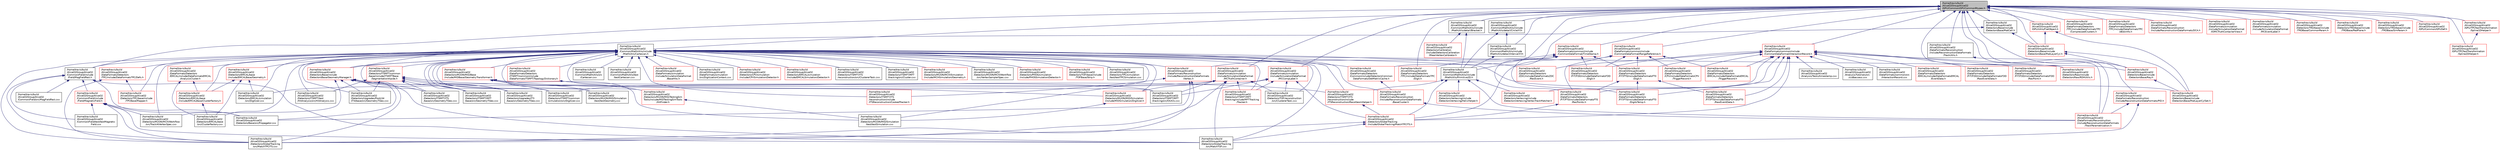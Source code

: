 digraph "/home/travis/build/AliceO2Group/AliceO2/GPU/Common/GPUCommonRtypes.h"
{
 // INTERACTIVE_SVG=YES
  bgcolor="transparent";
  edge [fontname="Helvetica",fontsize="10",labelfontname="Helvetica",labelfontsize="10"];
  node [fontname="Helvetica",fontsize="10",shape=record];
  Node2 [label="/home/travis/build\l/AliceO2Group/AliceO2\l/GPU/Common/GPUCommonRtypes.h",height=0.2,width=0.4,color="black", fillcolor="grey75", style="filled", fontcolor="black"];
  Node2 -> Node3 [dir="back",color="midnightblue",fontsize="10",style="solid",fontname="Helvetica"];
  Node3 [label="/home/travis/build\l/AliceO2Group/AliceO2\l/Common/Field/include\l/Field/MagFieldFast.h",height=0.2,width=0.4,color="black",URL="$da/df4/MagFieldFast_8h.html",tooltip="Definition of the fast magnetic field parametrization MagFieldFast. "];
  Node3 -> Node4 [dir="back",color="midnightblue",fontsize="10",style="solid",fontname="Helvetica"];
  Node4 [label="/home/travis/build\l/AliceO2Group/AliceO2\l/Common/Field/include\l/Field/MagneticField.h",height=0.2,width=0.4,color="red",URL="$db/d4b/MagneticField_8h.html",tooltip="Definition of the MagF class. "];
  Node4 -> Node9 [dir="back",color="midnightblue",fontsize="10",style="solid",fontname="Helvetica"];
  Node9 [label="/home/travis/build\l/AliceO2Group/AliceO2\l/Common/Field/test/testMagnetic\lField.cxx",height=0.2,width=0.4,color="black",URL="$d6/dda/testMagneticField_8cxx.html"];
  Node4 -> Node11 [dir="back",color="midnightblue",fontsize="10",style="solid",fontname="Helvetica"];
  Node11 [label="/home/travis/build\l/AliceO2Group/AliceO2\l/Detectors/Base/src/Propagator.cxx",height=0.2,width=0.4,color="black",URL="$d8/dee/Propagator_8cxx.html"];
  Node4 -> Node13 [dir="back",color="midnightblue",fontsize="10",style="solid",fontname="Helvetica"];
  Node13 [label="/home/travis/build\l/AliceO2Group/AliceO2\l/Detectors/GlobalTracking\l/src/MatchTOF.cxx",height=0.2,width=0.4,color="black",URL="$db/d6a/MatchTOF_8cxx.html"];
  Node4 -> Node14 [dir="back",color="midnightblue",fontsize="10",style="solid",fontname="Helvetica"];
  Node14 [label="/home/travis/build\l/AliceO2Group/AliceO2\l/Detectors/GlobalTracking\l/src/MatchTPCITS.cxx",height=0.2,width=0.4,color="black",URL="$dc/d59/MatchTPCITS_8cxx.html"];
  Node4 -> Node23 [dir="back",color="midnightblue",fontsize="10",style="solid",fontname="Helvetica"];
  Node23 [label="/home/travis/build\l/AliceO2Group/AliceO2\l/Detectors/MUON/MCH/Workflow\l/src/TrackAtVertexSpec.cxx",height=0.2,width=0.4,color="black",URL="$d1/d96/TrackAtVertexSpec_8cxx.html",tooltip="Implementation of a data processor to extrapolate the tracks to the vertex. "];
  Node3 -> Node32 [dir="back",color="midnightblue",fontsize="10",style="solid",fontname="Helvetica"];
  Node32 [label="/home/travis/build\l/AliceO2Group/AliceO2\l/Common/Field/src/MagFieldFast.cxx",height=0.2,width=0.4,color="black",URL="$d7/dd5/MagFieldFast_8cxx.html",tooltip="Implementation of the fast magnetic field parametrization MagFieldFast. "];
  Node3 -> Node9 [dir="back",color="midnightblue",fontsize="10",style="solid",fontname="Helvetica"];
  Node3 -> Node11 [dir="back",color="midnightblue",fontsize="10",style="solid",fontname="Helvetica"];
  Node3 -> Node13 [dir="back",color="midnightblue",fontsize="10",style="solid",fontname="Helvetica"];
  Node3 -> Node14 [dir="back",color="midnightblue",fontsize="10",style="solid",fontname="Helvetica"];
  Node2 -> Node33 [dir="back",color="midnightblue",fontsize="10",style="solid",fontname="Helvetica"];
  Node33 [label="/home/travis/build\l/AliceO2Group/AliceO2\l/Common/MathUtils/include\l/MathUtils/Cartesian.h",height=0.2,width=0.4,color="black",URL="$dc/d73/Cartesian_8h.html"];
  Node33 -> Node3 [dir="back",color="midnightblue",fontsize="10",style="solid",fontname="Helvetica"];
  Node33 -> Node34 [dir="back",color="midnightblue",fontsize="10",style="solid",fontname="Helvetica"];
  Node34 [label="/home/travis/build\l/AliceO2Group/AliceO2\l/Common/MathUtils/src\l/Cartesian.cxx",height=0.2,width=0.4,color="black",URL="$dc/d59/Cartesian_8cxx.html"];
  Node33 -> Node35 [dir="back",color="midnightblue",fontsize="10",style="solid",fontname="Helvetica"];
  Node35 [label="/home/travis/build\l/AliceO2Group/AliceO2\l/Common/MathUtils/test\l/testCartesian.cxx",height=0.2,width=0.4,color="black",URL="$de/d33/testCartesian_8cxx.html"];
  Node33 -> Node36 [dir="back",color="midnightblue",fontsize="10",style="solid",fontname="Helvetica"];
  Node36 [label="/home/travis/build\l/AliceO2Group/AliceO2\l/DataFormats/Detectors\l/Common/include/DetectorsCommon\lDataFormats/DetMatrixCache.h",height=0.2,width=0.4,color="red",URL="$d4/d20/DetMatrixCache_8h.html"];
  Node36 -> Node38 [dir="back",color="midnightblue",fontsize="10",style="solid",fontname="Helvetica"];
  Node38 [label="/home/travis/build\l/AliceO2Group/AliceO2\l/DataFormats/Reconstruction\l/include/ReconstructionDataFormats\l/BaseCluster.h",height=0.2,width=0.4,color="red",URL="$d4/de2/BaseCluster_8h.html"];
  Node38 -> Node81 [dir="back",color="midnightblue",fontsize="10",style="solid",fontname="Helvetica"];
  Node81 [label="/home/travis/build\l/AliceO2Group/AliceO2\l/DataFormats/Reconstruction\l/include/ReconstructionDataFormats\l/TrackParametrization.h",height=0.2,width=0.4,color="red",URL="$d2/d98/TrackParametrization_8h.html"];
  Node33 -> Node324 [dir="back",color="midnightblue",fontsize="10",style="solid",fontname="Helvetica"];
  Node324 [label="/home/travis/build\l/AliceO2Group/AliceO2\l/DataFormats/Detectors\l/EMCAL/include/DataFormatsEMCAL\l/AnalysisCluster.h",height=0.2,width=0.4,color="red",URL="$d8/da3/AnalysisCluster_8h.html"];
  Node324 -> Node326 [dir="back",color="midnightblue",fontsize="10",style="solid",fontname="Helvetica"];
  Node326 [label="/home/travis/build\l/AliceO2Group/AliceO2\l/Detectors/EMCAL/base\l/include/EMCALBase/ClusterFactory.h",height=0.2,width=0.4,color="red",URL="$d0/d55/ClusterFactory_8h.html"];
  Node326 -> Node327 [dir="back",color="midnightblue",fontsize="10",style="solid",fontname="Helvetica"];
  Node327 [label="/home/travis/build\l/AliceO2Group/AliceO2\l/Detectors/EMCAL/base\l/src/ClusterFactory.cxx",height=0.2,width=0.4,color="black",URL="$d0/d21/ClusterFactory_8cxx.html"];
  Node324 -> Node327 [dir="back",color="midnightblue",fontsize="10",style="solid",fontname="Helvetica"];
  Node33 -> Node331 [dir="back",color="midnightblue",fontsize="10",style="solid",fontname="Helvetica"];
  Node331 [label="/home/travis/build\l/AliceO2Group/AliceO2\l/DataFormats/Detectors\l/ITSMFT/common/include\l/DataFormatsITSMFT/TopologyDictionary.h",height=0.2,width=0.4,color="red",URL="$d1/d08/TopologyDictionary_8h.html",tooltip="Definition of the ClusterTopology class. "];
  Node331 -> Node232 [dir="back",color="midnightblue",fontsize="10",style="solid",fontname="Helvetica"];
  Node232 [label="/home/travis/build\l/AliceO2Group/AliceO2\l/Detectors/ITSMFT/MFT\l/tracking/src/IOUtils.cxx",height=0.2,width=0.4,color="black",URL="$dd/d79/MFT_2tracking_2src_2IOUtils_8cxx.html"];
  Node33 -> Node346 [dir="back",color="midnightblue",fontsize="10",style="solid",fontname="Helvetica"];
  Node346 [label="/home/travis/build\l/AliceO2Group/AliceO2\l/DataFormats/Detectors\l/TPC/include/DataFormatsTPC/Defs.h",height=0.2,width=0.4,color="red",URL="$d1/d73/Defs_8h.html"];
  Node346 -> Node14 [dir="back",color="midnightblue",fontsize="10",style="solid",fontname="Helvetica"];
  Node346 -> Node403 [dir="back",color="midnightblue",fontsize="10",style="solid",fontname="Helvetica"];
  Node403 [label="/home/travis/build\l/AliceO2Group/AliceO2\l/Detectors/TPC/base/include\l/TPCBase/Mapper.h",height=0.2,width=0.4,color="red",URL="$d5/d1d/TPC_2base_2include_2TPCBase_2Mapper_8h.html"];
  Node33 -> Node472 [dir="back",color="midnightblue",fontsize="10",style="solid",fontname="Helvetica"];
  Node472 [label="/home/travis/build\l/AliceO2Group/AliceO2\l/DataFormats/Detectors\l/ZDC/include/DataFormatsZDC\l/RecEvent.h",height=0.2,width=0.4,color="red",URL="$d0/dad/RecEvent_8h.html",tooltip="Class to describe reconstructed ZDC event (single BC with signal in one of detectors) ..."];
  Node33 -> Node38 [dir="back",color="midnightblue",fontsize="10",style="solid",fontname="Helvetica"];
  Node33 -> Node474 [dir="back",color="midnightblue",fontsize="10",style="solid",fontname="Helvetica"];
  Node474 [label="/home/travis/build\l/AliceO2Group/AliceO2\l/DataFormats/Reconstruction\l/include/ReconstructionDataFormats\l/Vertex.h",height=0.2,width=0.4,color="red",URL="$d3/d6f/DataFormats_2Reconstruction_2include_2ReconstructionDataFormats_2Vertex_8h.html"];
  Node474 -> Node11 [dir="back",color="midnightblue",fontsize="10",style="solid",fontname="Helvetica"];
  Node474 -> Node14 [dir="back",color="midnightblue",fontsize="10",style="solid",fontname="Helvetica"];
  Node474 -> Node52 [dir="back",color="midnightblue",fontsize="10",style="solid",fontname="Helvetica"];
  Node52 [label="/home/travis/build\l/AliceO2Group/AliceO2\l/Detectors/ITSMFT/ITS\l/reconstruction/include\l/ITSReconstruction/CookedTracker.h",height=0.2,width=0.4,color="red",URL="$d6/d0c/CookedTracker_8h.html",tooltip="Definition of the \"Cooked Matrix\" ITS tracker. "];
  Node33 -> Node497 [dir="back",color="midnightblue",fontsize="10",style="solid",fontname="Helvetica"];
  Node497 [label="/home/travis/build\l/AliceO2Group/AliceO2\l/DataFormats/simulation\l/include/SimulationDataFormat\l/BaseHits.h",height=0.2,width=0.4,color="red",URL="$d4/d25/BaseHits_8h.html"];
  Node33 -> Node600 [dir="back",color="midnightblue",fontsize="10",style="solid",fontname="Helvetica"];
  Node600 [label="/home/travis/build\l/AliceO2Group/AliceO2\l/DataFormats/simulation\l/src/DigitizationContext.cxx",height=0.2,width=0.4,color="black",URL="$df/dc2/DigitizationContext_8cxx.html"];
  Node33 -> Node601 [dir="back",color="midnightblue",fontsize="10",style="solid",fontname="Helvetica"];
  Node601 [label="/home/travis/build\l/AliceO2Group/AliceO2\l/Detectors/Base/include\l/DetectorsBase/GeometryManager.h",height=0.2,width=0.4,color="red",URL="$db/dcc/Detectors_2Base_2include_2DetectorsBase_2GeometryManager_8h.html"];
  Node601 -> Node11 [dir="back",color="midnightblue",fontsize="10",style="solid",fontname="Helvetica"];
  Node601 -> Node13 [dir="back",color="midnightblue",fontsize="10",style="solid",fontname="Helvetica"];
  Node601 -> Node14 [dir="back",color="midnightblue",fontsize="10",style="solid",fontname="Helvetica"];
  Node601 -> Node250 [dir="back",color="midnightblue",fontsize="10",style="solid",fontname="Helvetica"];
  Node250 [label="/home/travis/build\l/AliceO2Group/AliceO2\l/Detectors/ITSMFT/ITS\l/base/src/GeometryTGeo.cxx",height=0.2,width=0.4,color="black",URL="$d9/d9c/ITSMFT_2ITS_2base_2src_2GeometryTGeo_8cxx.html"];
  Node601 -> Node264 [dir="back",color="midnightblue",fontsize="10",style="solid",fontname="Helvetica"];
  Node264 [label="/home/travis/build\l/AliceO2Group/AliceO2\l/Detectors/ITSMFT/MFT\l/base/src/GeometryTGeo.cxx",height=0.2,width=0.4,color="black",URL="$d0/dc4/ITSMFT_2MFT_2base_2src_2GeometryTGeo_8cxx.html"];
  Node601 -> Node23 [dir="back",color="midnightblue",fontsize="10",style="solid",fontname="Helvetica"];
  Node601 -> Node270 [dir="back",color="midnightblue",fontsize="10",style="solid",fontname="Helvetica"];
  Node270 [label="/home/travis/build\l/AliceO2Group/AliceO2\l/Detectors/Upgrades/IT3\l/base/src/GeometryTGeo.cxx",height=0.2,width=0.4,color="black",URL="$d8/d0d/Upgrades_2IT3_2base_2src_2GeometryTGeo_8cxx.html"];
  Node601 -> Node276 [dir="back",color="midnightblue",fontsize="10",style="solid",fontname="Helvetica"];
  Node276 [label="/home/travis/build\l/AliceO2Group/AliceO2\l/Detectors/Upgrades/PostLS4\l/IT4/base/src/GeometryTGeo.cxx",height=0.2,width=0.4,color="black",URL="$d1/de8/Upgrades_2PostLS4_2IT4_2base_2src_2GeometryTGeo_8cxx.html"];
  Node33 -> Node607 [dir="back",color="midnightblue",fontsize="10",style="solid",fontname="Helvetica"];
  Node607 [label="/home/travis/build\l/AliceO2Group/AliceO2\l/Detectors/Base/include\l/DetectorsBase/MatLayerCylSet.h",height=0.2,width=0.4,color="red",URL="$d9/da9/MatLayerCylSet_8h.html",tooltip="Declarations for the wrapper for the set of cylindrical material layers. "];
  Node33 -> Node609 [dir="back",color="midnightblue",fontsize="10",style="solid",fontname="Helvetica"];
  Node609 [label="/home/travis/build\l/AliceO2Group/AliceO2\l/Detectors/Base/include\l/DetectorsBase/Ray.h",height=0.2,width=0.4,color="red",URL="$d4/d1b/Ray_8h.html"];
  Node609 -> Node607 [dir="back",color="midnightblue",fontsize="10",style="solid",fontname="Helvetica"];
  Node33 -> Node520 [dir="back",color="midnightblue",fontsize="10",style="solid",fontname="Helvetica"];
  Node520 [label="/home/travis/build\l/AliceO2Group/AliceO2\l/Detectors/CPV/simulation\l/include/CPVSimulation/Detector.h",height=0.2,width=0.4,color="red",URL="$d3/de1/CPV_2simulation_2include_2CPVSimulation_2Detector_8h.html"];
  Node33 -> Node326 [dir="back",color="midnightblue",fontsize="10",style="solid",fontname="Helvetica"];
  Node33 -> Node611 [dir="back",color="midnightblue",fontsize="10",style="solid",fontname="Helvetica"];
  Node611 [label="/home/travis/build\l/AliceO2Group/AliceO2\l/Detectors/EMCAL/base\l/include/EMCALBase/Geometry.h",height=0.2,width=0.4,color="red",URL="$dd/da8/EMCAL_2base_2include_2EMCALBase_2Geometry_8h.html"];
  Node611 -> Node326 [dir="back",color="midnightblue",fontsize="10",style="solid",fontname="Helvetica"];
  Node611 -> Node327 [dir="back",color="midnightblue",fontsize="10",style="solid",fontname="Helvetica"];
  Node611 -> Node531 [dir="back",color="midnightblue",fontsize="10",style="solid",fontname="Helvetica"];
  Node531 [label="/home/travis/build\l/AliceO2Group/AliceO2\l/Detectors/EMCAL/simulation\l/src/Digitizer.cxx",height=0.2,width=0.4,color="black",URL="$de/d7d/EMCAL_2simulation_2src_2Digitizer_8cxx.html"];
  Node33 -> Node327 [dir="back",color="midnightblue",fontsize="10",style="solid",fontname="Helvetica"];
  Node33 -> Node526 [dir="back",color="midnightblue",fontsize="10",style="solid",fontname="Helvetica"];
  Node526 [label="/home/travis/build\l/AliceO2Group/AliceO2\l/Detectors/EMCAL/simulation\l/include/EMCALSimulation/Detector.h",height=0.2,width=0.4,color="red",URL="$d8/d3d/EMCAL_2simulation_2include_2EMCALSimulation_2Detector_8h.html"];
  Node33 -> Node531 [dir="back",color="midnightblue",fontsize="10",style="solid",fontname="Helvetica"];
  Node33 -> Node13 [dir="back",color="midnightblue",fontsize="10",style="solid",fontname="Helvetica"];
  Node33 -> Node14 [dir="back",color="midnightblue",fontsize="10",style="solid",fontname="Helvetica"];
  Node33 -> Node627 [dir="back",color="midnightblue",fontsize="10",style="solid",fontname="Helvetica"];
  Node627 [label="/home/travis/build\l/AliceO2Group/AliceO2\l/Detectors/ITSMFT/common\l/base/include/ITSMFTBase\l/SegmentationAlpide.h",height=0.2,width=0.4,color="red",URL="$d3/dba/SegmentationAlpide_8h.html",tooltip="Definition of the SegmentationAlpide class. "];
  Node627 -> Node246 [dir="back",color="midnightblue",fontsize="10",style="solid",fontname="Helvetica"];
  Node246 [label="/home/travis/build\l/AliceO2Group/AliceO2\l/Detectors/ITSMFT/common\l/simulation/src/Digitizer.cxx",height=0.2,width=0.4,color="black",URL="$dc/dbf/ITSMFT_2common_2simulation_2src_2Digitizer_8cxx.html"];
  Node627 -> Node250 [dir="back",color="midnightblue",fontsize="10",style="solid",fontname="Helvetica"];
  Node627 -> Node632 [dir="back",color="midnightblue",fontsize="10",style="solid",fontname="Helvetica"];
  Node632 [label="/home/travis/build\l/AliceO2Group/AliceO2\l/Detectors/ITSMFT/ITS\l/reconstruction/include\l/ITSReconstruction/RecoGeomHelper.h",height=0.2,width=0.4,color="red",URL="$d4/d9f/RecoGeomHelper_8h.html",tooltip="Declarations of the helper class for clusters / roadwidth matching. "];
  Node632 -> Node43 [dir="back",color="midnightblue",fontsize="10",style="solid",fontname="Helvetica"];
  Node43 [label="/home/travis/build\l/AliceO2Group/AliceO2\l/Detectors/GlobalTracking\l/include/GlobalTracking/MatchTPCITS.h",height=0.2,width=0.4,color="red",URL="$d3/dac/MatchTPCITS_8h.html",tooltip="Class to perform TPC ITS matching. "];
  Node43 -> Node13 [dir="back",color="midnightblue",fontsize="10",style="solid",fontname="Helvetica"];
  Node43 -> Node14 [dir="back",color="midnightblue",fontsize="10",style="solid",fontname="Helvetica"];
  Node627 -> Node264 [dir="back",color="midnightblue",fontsize="10",style="solid",fontname="Helvetica"];
  Node627 -> Node260 [dir="back",color="midnightblue",fontsize="10",style="solid",fontname="Helvetica"];
  Node260 [label="/home/travis/build\l/AliceO2Group/AliceO2\l/Detectors/ITSMFT/test\l/HitAnalysis/src/HitAnalysis.cxx",height=0.2,width=0.4,color="black",URL="$d7/d4c/HitAnalysis_8cxx.html"];
  Node627 -> Node270 [dir="back",color="midnightblue",fontsize="10",style="solid",fontname="Helvetica"];
  Node627 -> Node276 [dir="back",color="midnightblue",fontsize="10",style="solid",fontname="Helvetica"];
  Node33 -> Node246 [dir="back",color="midnightblue",fontsize="10",style="solid",fontname="Helvetica"];
  Node33 -> Node250 [dir="back",color="midnightblue",fontsize="10",style="solid",fontname="Helvetica"];
  Node33 -> Node52 [dir="back",color="midnightblue",fontsize="10",style="solid",fontname="Helvetica"];
  Node33 -> Node632 [dir="back",color="midnightblue",fontsize="10",style="solid",fontname="Helvetica"];
  Node33 -> Node339 [dir="back",color="midnightblue",fontsize="10",style="solid",fontname="Helvetica"];
  Node339 [label="/home/travis/build\l/AliceO2Group/AliceO2\l/Detectors/ITSMFT/ITS\l/reconstruction/src/ClustererTask.cxx",height=0.2,width=0.4,color="black",URL="$d8/d95/ITSMFT_2ITS_2reconstruction_2src_2ClustererTask_8cxx.html"];
  Node33 -> Node264 [dir="back",color="midnightblue",fontsize="10",style="solid",fontname="Helvetica"];
  Node33 -> Node233 [dir="back",color="midnightblue",fontsize="10",style="solid",fontname="Helvetica"];
  Node233 [label="/home/travis/build\l/AliceO2Group/AliceO2\l/Detectors/ITSMFT/MFT\l/tracking/include/MFTTracking\l/Tracker.h",height=0.2,width=0.4,color="red",URL="$dd/dbf/ITSMFT_2MFT_2tracking_2include_2MFTTracking_2Tracker_8h.html"];
  Node33 -> Node241 [dir="back",color="midnightblue",fontsize="10",style="solid",fontname="Helvetica"];
  Node241 [label="/home/travis/build\l/AliceO2Group/AliceO2\l/Detectors/ITSMFT/MFT\l/tracking/src/Cluster.cxx",height=0.2,width=0.4,color="black",URL="$d8/d22/Detectors_2ITSMFT_2MFT_2tracking_2src_2Cluster_8cxx.html"];
  Node33 -> Node232 [dir="back",color="midnightblue",fontsize="10",style="solid",fontname="Helvetica"];
  Node33 -> Node260 [dir="back",color="midnightblue",fontsize="10",style="solid",fontname="Helvetica"];
  Node33 -> Node635 [dir="back",color="midnightblue",fontsize="10",style="solid",fontname="Helvetica"];
  Node635 [label="/home/travis/build\l/AliceO2Group/AliceO2\l/Detectors/MUON/MCH/Simulation\l/include/MCHSimulation/Geometry.h",height=0.2,width=0.4,color="red",URL="$d5/dc1/MUON_2MCH_2Simulation_2include_2MCHSimulation_2Geometry_8h.html"];
  Node33 -> Node23 [dir="back",color="midnightblue",fontsize="10",style="solid",fontname="Helvetica"];
  Node33 -> Node638 [dir="back",color="midnightblue",fontsize="10",style="solid",fontname="Helvetica"];
  Node638 [label="/home/travis/build\l/AliceO2Group/AliceO2\l/Detectors/MUON/MCH/Workflow\l/src/VertexSamplerSpec.cxx",height=0.2,width=0.4,color="black",URL="$d0/d9f/VertexSamplerSpec_8cxx.html",tooltip="Implementation of a data processor to read and send vertices. "];
  Node33 -> Node639 [dir="back",color="midnightblue",fontsize="10",style="solid",fontname="Helvetica"];
  Node639 [label="/home/travis/build\l/AliceO2Group/AliceO2\l/Detectors/MUON/MID/Base\l/include/MIDBase/GeometryTransformer.h",height=0.2,width=0.4,color="red",URL="$de/d0c/GeometryTransformer_8h.html",tooltip="Geometry transformer for MID. "];
  Node639 -> Node572 [dir="back",color="midnightblue",fontsize="10",style="solid",fontname="Helvetica"];
  Node572 [label="/home/travis/build\l/AliceO2Group/AliceO2\l/Detectors/MUON/MID/Simulation\l/include/MIDSimulation/Digitizer.h",height=0.2,width=0.4,color="red",URL="$da/de1/MUON_2MID_2Simulation_2include_2MIDSimulation_2Digitizer_8h.html",tooltip="Digitizer for MID. "];
  Node572 -> Node574 [dir="back",color="midnightblue",fontsize="10",style="solid",fontname="Helvetica"];
  Node574 [label="/home/travis/build\l/AliceO2Group/AliceO2\l/Detectors/MUON/MID/Simulation\l/test/testSimulation.cxx",height=0.2,width=0.4,color="black",URL="$d6/d45/testSimulation_8cxx.html"];
  Node639 -> Node644 [dir="back",color="midnightblue",fontsize="10",style="solid",fontname="Helvetica"];
  Node644 [label="/home/travis/build\l/AliceO2Group/AliceO2\l/Detectors/MUON/MID/Simulation\l/test/testGeometry.cxx",height=0.2,width=0.4,color="black",URL="$d1/d58/MID_2Simulation_2test_2testGeometry_8cxx.html"];
  Node639 -> Node574 [dir="back",color="midnightblue",fontsize="10",style="solid",fontname="Helvetica"];
  Node639 -> Node645 [dir="back",color="midnightblue",fontsize="10",style="solid",fontname="Helvetica"];
  Node645 [label="/home/travis/build\l/AliceO2Group/AliceO2\l/Detectors/MUON/MID/TestingSim\lTools/include/MIDTestingSimTools\l/HitFinder.h",height=0.2,width=0.4,color="red",URL="$d7/d40/HitFinder_8h.html",tooltip="Hit finder for MID. "];
  Node645 -> Node574 [dir="back",color="midnightblue",fontsize="10",style="solid",fontname="Helvetica"];
  Node33 -> Node572 [dir="back",color="midnightblue",fontsize="10",style="solid",fontname="Helvetica"];
  Node33 -> Node644 [dir="back",color="midnightblue",fontsize="10",style="solid",fontname="Helvetica"];
  Node33 -> Node574 [dir="back",color="midnightblue",fontsize="10",style="solid",fontname="Helvetica"];
  Node33 -> Node645 [dir="back",color="midnightblue",fontsize="10",style="solid",fontname="Helvetica"];
  Node33 -> Node581 [dir="back",color="midnightblue",fontsize="10",style="solid",fontname="Helvetica"];
  Node581 [label="/home/travis/build\l/AliceO2Group/AliceO2\l/Detectors/PHOS/simulation\l/include/PHOSSimulation/Detector.h",height=0.2,width=0.4,color="red",URL="$d4/dd8/PHOS_2simulation_2include_2PHOSSimulation_2Detector_8h.html"];
  Node33 -> Node651 [dir="back",color="midnightblue",fontsize="10",style="solid",fontname="Helvetica"];
  Node651 [label="/home/travis/build\l/AliceO2Group/AliceO2\l/Detectors/TOF/base/include\l/TOFBase/Strip.h",height=0.2,width=0.4,color="red",URL="$dd/d77/Strip_8h.html"];
  Node33 -> Node72 [dir="back",color="midnightblue",fontsize="10",style="solid",fontname="Helvetica"];
  Node72 [label="/home/travis/build\l/AliceO2Group/AliceO2\l/Detectors/TOF/reconstruction\l/src/ClustererTask.cxx",height=0.2,width=0.4,color="black",URL="$d5/d10/TOF_2reconstruction_2src_2ClustererTask_8cxx.html"];
  Node33 -> Node403 [dir="back",color="midnightblue",fontsize="10",style="solid",fontname="Helvetica"];
  Node33 -> Node593 [dir="back",color="midnightblue",fontsize="10",style="solid",fontname="Helvetica"];
  Node593 [label="/home/travis/build\l/AliceO2Group/AliceO2\l/Detectors/TPC/simulation\l/test/testTPCSimulation.cxx",height=0.2,width=0.4,color="black",URL="$dd/dd7/testTPCSimulation_8cxx.html",tooltip="This task tests several small components of the TPC simulation. "];
  Node33 -> Node270 [dir="back",color="midnightblue",fontsize="10",style="solid",fontname="Helvetica"];
  Node33 -> Node276 [dir="back",color="midnightblue",fontsize="10",style="solid",fontname="Helvetica"];
  Node2 -> Node660 [dir="back",color="midnightblue",fontsize="10",style="solid",fontname="Helvetica"];
  Node660 [label="/home/travis/build\l/AliceO2Group/AliceO2\l/Common/MathUtils/include\l/MathUtils/detail/Bracket.h",height=0.2,width=0.4,color="black",URL="$d4/d5d/Bracket_8h.html",tooltip="Class to represent an interval and some operations over it. "];
  Node660 -> Node661 [dir="back",color="midnightblue",fontsize="10",style="solid",fontname="Helvetica"];
  Node661 [label="/home/travis/build\l/AliceO2Group/AliceO2\l/Common/MathUtils/include\l/MathUtils/Primitive2D.h",height=0.2,width=0.4,color="black",URL="$d8/d77/Primitive2D_8h.html",tooltip="Declarations of 2D primitives. "];
  Node661 -> Node81 [dir="back",color="midnightblue",fontsize="10",style="solid",fontname="Helvetica"];
  Node661 -> Node43 [dir="back",color="midnightblue",fontsize="10",style="solid",fontname="Helvetica"];
  Node661 -> Node632 [dir="back",color="midnightblue",fontsize="10",style="solid",fontname="Helvetica"];
  Node661 -> Node219 [dir="back",color="midnightblue",fontsize="10",style="solid",fontname="Helvetica"];
  Node219 [label="/home/travis/build\l/AliceO2Group/AliceO2\l/Detectors/Vertexing/include\l/DetectorsVertexing/HelixHelper.h",height=0.2,width=0.4,color="red",URL="$d1/dbb/HelixHelper_8h.html",tooltip="Helper classes for helical tracks manipulations. "];
  Node661 -> Node133 [dir="back",color="midnightblue",fontsize="10",style="solid",fontname="Helvetica"];
  Node133 [label="/home/travis/build\l/AliceO2Group/AliceO2\l/Detectors/Vertexing/include\l/DetectorsVertexing/VertexTrackMatcher.h",height=0.2,width=0.4,color="red",URL="$d7/d99/VertexTrackMatcher_8h.html",tooltip="Class for vertex track association. "];
  Node660 -> Node478 [dir="back",color="midnightblue",fontsize="10",style="solid",fontname="Helvetica"];
  Node478 [label="/home/travis/build\l/AliceO2Group/AliceO2\l/Detectors/Calibration\l/include/DetectorsCalibration\l/MeanVertexCalibrator.h",height=0.2,width=0.4,color="red",URL="$de/d56/MeanVertexCalibrator_8h.html"];
  Node2 -> Node662 [dir="back",color="midnightblue",fontsize="10",style="solid",fontname="Helvetica"];
  Node662 [label="/home/travis/build\l/AliceO2Group/AliceO2\l/Common/MathUtils/include\l/MathUtils/detail/CircleXY.h",height=0.2,width=0.4,color="black",URL="$d6/d9b/CircleXY_8h.html"];
  Node662 -> Node663 [dir="back",color="midnightblue",fontsize="10",style="solid",fontname="Helvetica"];
  Node663 [label="/home/travis/build\l/AliceO2Group/AliceO2\l/Common/MathUtils/include\l/MathUtils/detail/IntervalXY.h",height=0.2,width=0.4,color="black",URL="$da/d66/IntervalXY_8h.html"];
  Node663 -> Node661 [dir="back",color="midnightblue",fontsize="10",style="solid",fontname="Helvetica"];
  Node662 -> Node661 [dir="back",color="midnightblue",fontsize="10",style="solid",fontname="Helvetica"];
  Node2 -> Node663 [dir="back",color="midnightblue",fontsize="10",style="solid",fontname="Helvetica"];
  Node2 -> Node661 [dir="back",color="midnightblue",fontsize="10",style="solid",fontname="Helvetica"];
  Node2 -> Node664 [dir="back",color="midnightblue",fontsize="10",style="solid",fontname="Helvetica"];
  Node664 [label="/home/travis/build\l/AliceO2Group/AliceO2\l/DataFormats/common/include\l/CommonDataFormat/InteractionRecord.h",height=0.2,width=0.4,color="red",URL="$d9/d80/InteractionRecord_8h.html"];
  Node664 -> Node665 [dir="back",color="midnightblue",fontsize="10",style="solid",fontname="Helvetica"];
  Node665 [label="/home/travis/build\l/AliceO2Group/AliceO2\l/Analysis/Tasks/timestamp.cxx",height=0.2,width=0.4,color="black",URL="$d7/d26/timestamp_8cxx.html"];
  Node664 -> Node666 [dir="back",color="midnightblue",fontsize="10",style="solid",fontname="Helvetica"];
  Node666 [label="/home/travis/build\l/AliceO2Group/AliceO2\l/Analysis/Tutorials/src\l/ccdbaccess.cxx",height=0.2,width=0.4,color="black",URL="$d4/da6/ccdbaccess_8cxx.html"];
  Node664 -> Node667 [dir="back",color="midnightblue",fontsize="10",style="solid",fontname="Helvetica"];
  Node667 [label="/home/travis/build\l/AliceO2Group/AliceO2\l/DataFormats/common/src\l/InteractionRecord.cxx",height=0.2,width=0.4,color="black",URL="$d3/d7a/InteractionRecord_8cxx.html"];
  Node664 -> Node668 [dir="back",color="midnightblue",fontsize="10",style="solid",fontname="Helvetica"];
  Node668 [label="/home/travis/build\l/AliceO2Group/AliceO2\l/DataFormats/Detectors\l/CPV/include/DataFormatsCPV\l/TriggerRecord.h",height=0.2,width=0.4,color="red",URL="$d6/d7a/CPV_2include_2DataFormatsCPV_2TriggerRecord_8h.html"];
  Node664 -> Node676 [dir="back",color="midnightblue",fontsize="10",style="solid",fontname="Helvetica"];
  Node676 [label="/home/travis/build\l/AliceO2Group/AliceO2\l/DataFormats/Detectors\l/EMCAL/include/DataFormatsEMCAL\l/EventData.h",height=0.2,width=0.4,color="red",URL="$dd/df3/EventData_8h.html"];
  Node664 -> Node679 [dir="back",color="midnightblue",fontsize="10",style="solid",fontname="Helvetica"];
  Node679 [label="/home/travis/build\l/AliceO2Group/AliceO2\l/DataFormats/Detectors\l/EMCAL/include/DataFormatsEMCAL\l/TriggerRecord.h",height=0.2,width=0.4,color="red",URL="$d9/d38/EMCAL_2include_2DataFormatsEMCAL_2TriggerRecord_8h.html"];
  Node664 -> Node705 [dir="back",color="midnightblue",fontsize="10",style="solid",fontname="Helvetica"];
  Node705 [label="/home/travis/build\l/AliceO2Group/AliceO2\l/DataFormats/Detectors\l/FIT/FDD/include/DataFormatsFDD\l/Digit.h",height=0.2,width=0.4,color="red",URL="$d9/dc4/DataFormats_2Detectors_2FIT_2FDD_2include_2DataFormatsFDD_2Digit_8h.html"];
  Node664 -> Node728 [dir="back",color="midnightblue",fontsize="10",style="solid",fontname="Helvetica"];
  Node728 [label="/home/travis/build\l/AliceO2Group/AliceO2\l/DataFormats/Detectors\l/FIT/FDD/include/DataFormatsFDD\l/RawEventData.h",height=0.2,width=0.4,color="red",URL="$d0/ddf/FDD_2include_2DataFormatsFDD_2RawEventData_8h.html"];
  Node664 -> Node730 [dir="back",color="midnightblue",fontsize="10",style="solid",fontname="Helvetica"];
  Node730 [label="/home/travis/build\l/AliceO2Group/AliceO2\l/DataFormats/Detectors\l/FIT/FDD/include/DataFormatsFDD\l/RecPoint.h",height=0.2,width=0.4,color="red",URL="$d8/d0c/RecPoint_8h.html",tooltip="Definition of the FDD RecPoint class. "];
  Node664 -> Node734 [dir="back",color="midnightblue",fontsize="10",style="solid",fontname="Helvetica"];
  Node734 [label="/home/travis/build\l/AliceO2Group/AliceO2\l/DataFormats/Detectors\l/FIT/FT0/include/DataFormatsFT0\l/Digit.h",height=0.2,width=0.4,color="red",URL="$d0/d0a/DataFormats_2Detectors_2FIT_2FT0_2include_2DataFormatsFT0_2Digit_8h.html"];
  Node734 -> Node735 [dir="back",color="midnightblue",fontsize="10",style="solid",fontname="Helvetica"];
  Node735 [label="/home/travis/build\l/AliceO2Group/AliceO2\l/DataFormats/Detectors\l/FIT/FT0/include/DataFormatsFT0\l/DigitsTemp.h",height=0.2,width=0.4,color="red",URL="$d5/d65/DigitsTemp_8h.html"];
  Node734 -> Node739 [dir="back",color="midnightblue",fontsize="10",style="solid",fontname="Helvetica"];
  Node739 [label="/home/travis/build\l/AliceO2Group/AliceO2\l/DataFormats/Detectors\l/FIT/FT0/include/DataFormatsFT0\l/RawEventData.h",height=0.2,width=0.4,color="red",URL="$d3/dcb/FT0_2include_2DataFormatsFT0_2RawEventData_8h.html"];
  Node734 -> Node755 [dir="back",color="midnightblue",fontsize="10",style="solid",fontname="Helvetica"];
  Node755 [label="/home/travis/build\l/AliceO2Group/AliceO2\l/DataFormats/Detectors\l/FIT/FT0/include/DataFormatsFT0\l/RecPoints.h",height=0.2,width=0.4,color="red",URL="$d4/d57/RecPoints_8h.html",tooltip="Definition of the FIT RecPoints class. "];
  Node755 -> Node43 [dir="back",color="midnightblue",fontsize="10",style="solid",fontname="Helvetica"];
  Node664 -> Node735 [dir="back",color="midnightblue",fontsize="10",style="solid",fontname="Helvetica"];
  Node664 -> Node739 [dir="back",color="midnightblue",fontsize="10",style="solid",fontname="Helvetica"];
  Node664 -> Node755 [dir="back",color="midnightblue",fontsize="10",style="solid",fontname="Helvetica"];
  Node664 -> Node472 [dir="back",color="midnightblue",fontsize="10",style="solid",fontname="Helvetica"];
  Node664 -> Node43 [dir="back",color="midnightblue",fontsize="10",style="solid",fontname="Helvetica"];
  Node664 -> Node996 [dir="back",color="midnightblue",fontsize="10",style="solid",fontname="Helvetica"];
  Node996 [label="/home/travis/build\l/AliceO2Group/AliceO2\l/Detectors/Raw/include\l/DetectorsRaw/RDHUtils.h",height=0.2,width=0.4,color="red",URL="$d6/dec/Raw_2include_2DetectorsRaw_2RDHUtils_8h.html"];
  Node664 -> Node133 [dir="back",color="midnightblue",fontsize="10",style="solid",fontname="Helvetica"];
  Node2 -> Node1027 [dir="back",color="midnightblue",fontsize="10",style="solid",fontname="Helvetica"];
  Node1027 [label="/home/travis/build\l/AliceO2Group/AliceO2\l/DataFormats/common/include\l/CommonDataFormat/RangeReference.h",height=0.2,width=0.4,color="red",URL="$de/d64/RangeReference_8h.html",tooltip="Class to refer to the 1st entry and N elements of some group in the continuous container. "];
  Node1027 -> Node668 [dir="back",color="midnightblue",fontsize="10",style="solid",fontname="Helvetica"];
  Node1027 -> Node679 [dir="back",color="midnightblue",fontsize="10",style="solid",fontname="Helvetica"];
  Node1027 -> Node705 [dir="back",color="midnightblue",fontsize="10",style="solid",fontname="Helvetica"];
  Node1027 -> Node734 [dir="back",color="midnightblue",fontsize="10",style="solid",fontname="Helvetica"];
  Node1027 -> Node755 [dir="back",color="midnightblue",fontsize="10",style="solid",fontname="Helvetica"];
  Node1027 -> Node43 [dir="back",color="midnightblue",fontsize="10",style="solid",fontname="Helvetica"];
  Node2 -> Node1042 [dir="back",color="midnightblue",fontsize="10",style="solid",fontname="Helvetica"];
  Node1042 [label="/home/travis/build\l/AliceO2Group/AliceO2\l/DataFormats/common/include\l/CommonDataFormat/TimeStamp.h",height=0.2,width=0.4,color="red",URL="$df/d5d/common_2include_2CommonDataFormat_2TimeStamp_8h.html"];
  Node1042 -> Node705 [dir="back",color="midnightblue",fontsize="10",style="solid",fontname="Helvetica"];
  Node1042 -> Node734 [dir="back",color="midnightblue",fontsize="10",style="solid",fontname="Helvetica"];
  Node1042 -> Node735 [dir="back",color="midnightblue",fontsize="10",style="solid",fontname="Helvetica"];
  Node1042 -> Node755 [dir="back",color="midnightblue",fontsize="10",style="solid",fontname="Helvetica"];
  Node1042 -> Node1060 [dir="back",color="midnightblue",fontsize="10",style="solid",fontname="Helvetica"];
  Node1060 [label="/home/travis/build\l/AliceO2Group/AliceO2\l/DataFormats/Detectors\l/TPC/include/DataFormatsTPC\l/Digit.h",height=0.2,width=0.4,color="red",URL="$d3/d7d/DataFormats_2Detectors_2TPC_2include_2DataFormatsTPC_2Digit_8h.html"];
  Node1042 -> Node474 [dir="back",color="midnightblue",fontsize="10",style="solid",fontname="Helvetica"];
  Node2 -> Node36 [dir="back",color="midnightblue",fontsize="10",style="solid",fontname="Helvetica"];
  Node2 -> Node1066 [dir="back",color="midnightblue",fontsize="10",style="solid",fontname="Helvetica"];
  Node1066 [label="/home/travis/build\l/AliceO2Group/AliceO2\l/DataFormats/Detectors\l/TPC/include/DataFormatsTPC\l/CompressedClusters.h",height=0.2,width=0.4,color="red",URL="$d2/d7d/CompressedClusters_8h.html",tooltip="Container to store compressed TPC cluster data. "];
  Node2 -> Node1078 [dir="back",color="midnightblue",fontsize="10",style="solid",fontname="Helvetica"];
  Node1078 [label="/home/travis/build\l/AliceO2Group/AliceO2\l/DataFormats/Detectors\l/TPC/include/DataFormatsTPC\l/dEdxInfo.h",height=0.2,width=0.4,color="red",URL="$d5/da8/dEdxInfo_8h.html"];
  Node2 -> Node1060 [dir="back",color="midnightblue",fontsize="10",style="solid",fontname="Helvetica"];
  Node2 -> Node1079 [dir="back",color="midnightblue",fontsize="10",style="solid",fontname="Helvetica"];
  Node1079 [label="/home/travis/build\l/AliceO2Group/AliceO2\l/DataFormats/Reconstruction\l/include/ReconstructionDataFormats/DCA.h",height=0.2,width=0.4,color="red",URL="$d7/d99/DCA_8h.html"];
  Node2 -> Node1081 [dir="back",color="midnightblue",fontsize="10",style="solid",fontname="Helvetica"];
  Node1081 [label="/home/travis/build\l/AliceO2Group/AliceO2\l/DataFormats/Reconstruction\l/include/ReconstructionDataFormats/PID.h",height=0.2,width=0.4,color="red",URL="$d5/d08/DataFormats_2Reconstruction_2include_2ReconstructionDataFormats_2PID_8h.html"];
  Node1081 -> Node81 [dir="back",color="midnightblue",fontsize="10",style="solid",fontname="Helvetica"];
  Node1081 -> Node13 [dir="back",color="midnightblue",fontsize="10",style="solid",fontname="Helvetica"];
  Node2 -> Node81 [dir="back",color="midnightblue",fontsize="10",style="solid",fontname="Helvetica"];
  Node2 -> Node1088 [dir="back",color="midnightblue",fontsize="10",style="solid",fontname="Helvetica"];
  Node1088 [label="/home/travis/build\l/AliceO2Group/AliceO2\l/DataFormats/Reconstruction\l/include/ReconstructionDataFormats\l/TrackUtils.h",height=0.2,width=0.4,color="black",URL="$d2/d97/TrackUtils_8h.html"];
  Node1088 -> Node81 [dir="back",color="midnightblue",fontsize="10",style="solid",fontname="Helvetica"];
  Node2 -> Node1089 [dir="back",color="midnightblue",fontsize="10",style="solid",fontname="Helvetica"];
  Node1089 [label="/home/travis/build\l/AliceO2Group/AliceO2\l/DataFormats/simulation\l/include/SimulationDataFormat\l/IOMCTruthContainerView.h",height=0.2,width=0.4,color="red",URL="$d6/dae/IOMCTruthContainerView_8h.html",tooltip="A special IO container - splitting a given vector to enable ROOT IO. "];
  Node2 -> Node1096 [dir="back",color="midnightblue",fontsize="10",style="solid",fontname="Helvetica"];
  Node1096 [label="/home/travis/build\l/AliceO2Group/AliceO2\l/DataFormats/simulation\l/include/SimulationDataFormat\l/MCCompLabel.h",height=0.2,width=0.4,color="red",URL="$d7/dcd/MCCompLabel_8h.html"];
  Node1096 -> Node531 [dir="back",color="midnightblue",fontsize="10",style="solid",fontname="Helvetica"];
  Node1096 -> Node43 [dir="back",color="midnightblue",fontsize="10",style="solid",fontname="Helvetica"];
  Node1096 -> Node233 [dir="back",color="midnightblue",fontsize="10",style="solid",fontname="Helvetica"];
  Node1096 -> Node232 [dir="back",color="midnightblue",fontsize="10",style="solid",fontname="Helvetica"];
  Node1096 -> Node72 [dir="back",color="midnightblue",fontsize="10",style="solid",fontname="Helvetica"];
  Node2 -> Node1138 [dir="back",color="midnightblue",fontsize="10",style="solid",fontname="Helvetica"];
  Node1138 [label="/home/travis/build\l/AliceO2Group/AliceO2\l/DataFormats/simulation\l/include/SimulationDataFormat\l/MCEventLabel.h",height=0.2,width=0.4,color="red",URL="$da/df0/MCEventLabel_8h.html"];
  Node2 -> Node1141 [dir="back",color="midnightblue",fontsize="10",style="solid",fontname="Helvetica"];
  Node1141 [label="/home/travis/build\l/AliceO2Group/AliceO2\l/DataFormats/simulation\l/include/SimulationDataFormat\l/MCTruthContainer.h",height=0.2,width=0.4,color="red",URL="$db/d14/MCTruthContainer_8h.html",tooltip="Definition of a container to keep Monte Carlo truth external to simulation objects. "];
  Node1141 -> Node13 [dir="back",color="midnightblue",fontsize="10",style="solid",fontname="Helvetica"];
  Node1141 -> Node14 [dir="back",color="midnightblue",fontsize="10",style="solid",fontname="Helvetica"];
  Node1141 -> Node246 [dir="back",color="midnightblue",fontsize="10",style="solid",fontname="Helvetica"];
  Node1141 -> Node233 [dir="back",color="midnightblue",fontsize="10",style="solid",fontname="Helvetica"];
  Node1141 -> Node232 [dir="back",color="midnightblue",fontsize="10",style="solid",fontname="Helvetica"];
  Node1141 -> Node572 [dir="back",color="midnightblue",fontsize="10",style="solid",fontname="Helvetica"];
  Node1141 -> Node72 [dir="back",color="midnightblue",fontsize="10",style="solid",fontname="Helvetica"];
  Node2 -> Node1153 [dir="back",color="midnightblue",fontsize="10",style="solid",fontname="Helvetica"];
  Node1153 [label="/home/travis/build\l/AliceO2Group/AliceO2\l/Detectors/Base/include\l/DetectorsBase/MatCell.h",height=0.2,width=0.4,color="black",URL="$db/dba/MatCell_8h.html",tooltip="Declarations for material properties of the cell (voxel) "];
  Node1153 -> Node601 [dir="back",color="midnightblue",fontsize="10",style="solid",fontname="Helvetica"];
  Node1153 -> Node1154 [dir="back",color="midnightblue",fontsize="10",style="solid",fontname="Helvetica"];
  Node1154 [label="/home/travis/build\l/AliceO2Group/AliceO2\l/Detectors/Base/include\l/DetectorsBase/MatLayerCyl.h",height=0.2,width=0.4,color="red",URL="$da/df3/MatLayerCyl_8h.html",tooltip="Declarations for single cylindrical material layer class. "];
  Node1154 -> Node607 [dir="back",color="midnightblue",fontsize="10",style="solid",fontname="Helvetica"];
  Node1154 -> Node609 [dir="back",color="midnightblue",fontsize="10",style="solid",fontname="Helvetica"];
  Node2 -> Node1154 [dir="back",color="midnightblue",fontsize="10",style="solid",fontname="Helvetica"];
  Node2 -> Node609 [dir="back",color="midnightblue",fontsize="10",style="solid",fontname="Helvetica"];
  Node2 -> Node996 [dir="back",color="midnightblue",fontsize="10",style="solid",fontname="Helvetica"];
  Node2 -> Node1155 [dir="back",color="midnightblue",fontsize="10",style="solid",fontname="Helvetica"];
  Node1155 [label="/home/travis/build\l/AliceO2Group/AliceO2\l/Detectors/TRD/base/include\l/TRDBase/CommonParam.h",height=0.2,width=0.4,color="red",URL="$d5/d17/CommonParam_8h.html"];
  Node2 -> Node1162 [dir="back",color="midnightblue",fontsize="10",style="solid",fontname="Helvetica"];
  Node1162 [label="/home/travis/build\l/AliceO2Group/AliceO2\l/Detectors/TRD/base/include\l/TRDBase/PadPlane.h",height=0.2,width=0.4,color="red",URL="$da/de4/PadPlane_8h.html"];
  Node2 -> Node1164 [dir="back",color="midnightblue",fontsize="10",style="solid",fontname="Helvetica"];
  Node1164 [label="/home/travis/build\l/AliceO2Group/AliceO2\l/Detectors/TRD/base/include\l/TRDBase/SimParam.h",height=0.2,width=0.4,color="red",URL="$d7/dfd/TRD_2base_2include_2TRDBase_2SimParam_8h.html"];
  Node2 -> Node1167 [dir="back",color="midnightblue",fontsize="10",style="solid",fontname="Helvetica"];
  Node1167 [label="/home/travis/build\l/AliceO2Group/AliceO2\l/GPU/Common/GPUDef.h",height=0.2,width=0.4,color="red",URL="$d2/d6d/GPUDef_8h.html"];
  Node2 -> Node1353 [dir="back",color="midnightblue",fontsize="10",style="solid",fontname="Helvetica"];
  Node1353 [label="/home/travis/build\l/AliceO2Group/AliceO2\l/GPU/Utils/FlatObject.h",height=0.2,width=0.4,color="red",URL="$db/dff/FlatObject_8h.html",tooltip="Definition of FlatObject class. "];
  Node1353 -> Node1154 [dir="back",color="midnightblue",fontsize="10",style="solid",fontname="Helvetica"];
  Node1353 -> Node607 [dir="back",color="midnightblue",fontsize="10",style="solid",fontname="Helvetica"];
  Node2 -> Node1373 [dir="back",color="midnightblue",fontsize="10",style="solid",fontname="Helvetica"];
  Node1373 [label="/home/travis/build\l/AliceO2Group/AliceO2\l/GPU/TPCFastTransformation\l/Spline1DHelper.h",height=0.2,width=0.4,color="red",URL="$de/dc8/Spline1DHelper_8h.html",tooltip="Definition of Spline1DHelper class. "];
  Node1373 -> Node1376 [dir="back",color="midnightblue",fontsize="10",style="solid",fontname="Helvetica"];
  Node1376 [label="/home/travis/build\l/AliceO2Group/AliceO2\l/GPU/TPCFastTransformation\l/Spline2DHelper.h",height=0.2,width=0.4,color="red",URL="$da/da3/Spline2DHelper_8h.html",tooltip="Definition of Spline2DHelper class. "];
  Node2 -> Node1376 [dir="back",color="midnightblue",fontsize="10",style="solid",fontname="Helvetica"];
}
